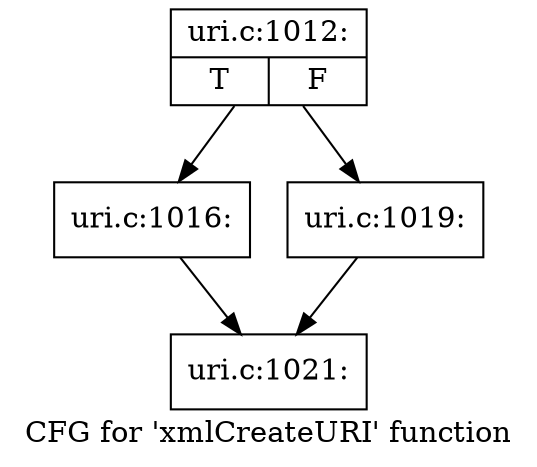 digraph "CFG for 'xmlCreateURI' function" {
	label="CFG for 'xmlCreateURI' function";

	Node0x47967b0 [shape=record,label="{uri.c:1012:|{<s0>T|<s1>F}}"];
	Node0x47967b0 -> Node0x479efa0;
	Node0x47967b0 -> Node0x479eff0;
	Node0x479efa0 [shape=record,label="{uri.c:1016:}"];
	Node0x479efa0 -> Node0x47a3a70;
	Node0x479eff0 [shape=record,label="{uri.c:1019:}"];
	Node0x479eff0 -> Node0x47a3a70;
	Node0x47a3a70 [shape=record,label="{uri.c:1021:}"];
}
